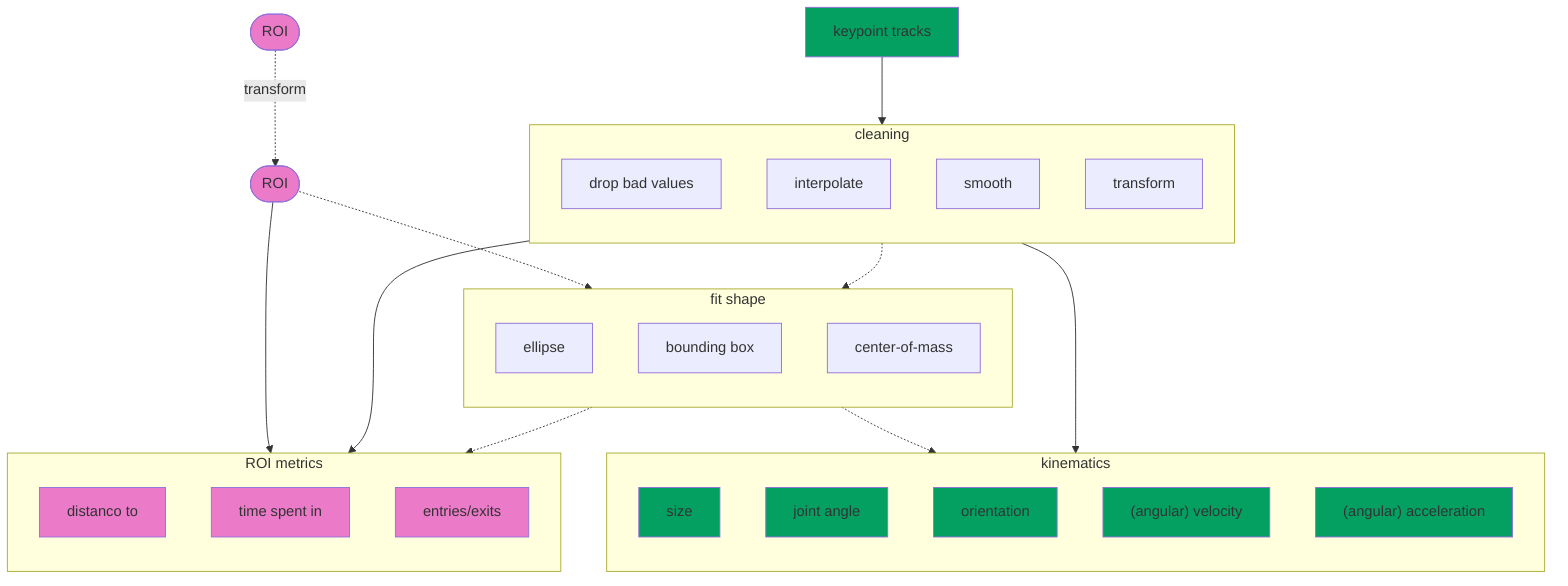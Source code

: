 flowchart TB
    classDef emphasis fill:#03A062;
    classDef aside fill:#EB7AC9;

    tracks[keypoint tracks] --> cleaning
    ROIpre([ROI]) -.-> |transform| ROI([ROI])
    ROI --> ROI_metrics


    subgraph cleaning
    direction TB

    drop["drop bad values"]
    interp["interpolate"]
    smooth["smooth"]
    transform
    end

    subgraph fit["fit shape"]
    direction TB

    ellipse
    bbox["bounding box"]
    center["center-of-mass"]
    end

    subgraph ROI_metrics["ROI metrics"]
    direction TB

    distance[distanco to]
    time[time spent in]
    entries[entries/exits]
    end

    subgraph kinematics
    direction TB

    size
    angle["joint angle"]
    orientation
    velocity["(angular) velocity"]
    acceleration["(angular) acceleration"]
    end

    cleaning--> ROI_metrics
    ROI -.-> fit
    fit -.-> kinematics
    fit -.-> ROI_metrics
    cleaning ---> kinematics
    cleaning -.-> fit

    class ROIpre aside
    class ROI aside
    class distance aside
    class time aside
    class entries aside

    class tracks emphasis
    class velocity emphasis
    class acceleration emphasis
    class orientation emphasis
    class size emphasis
    class speed emphasis
    class angle emphasis